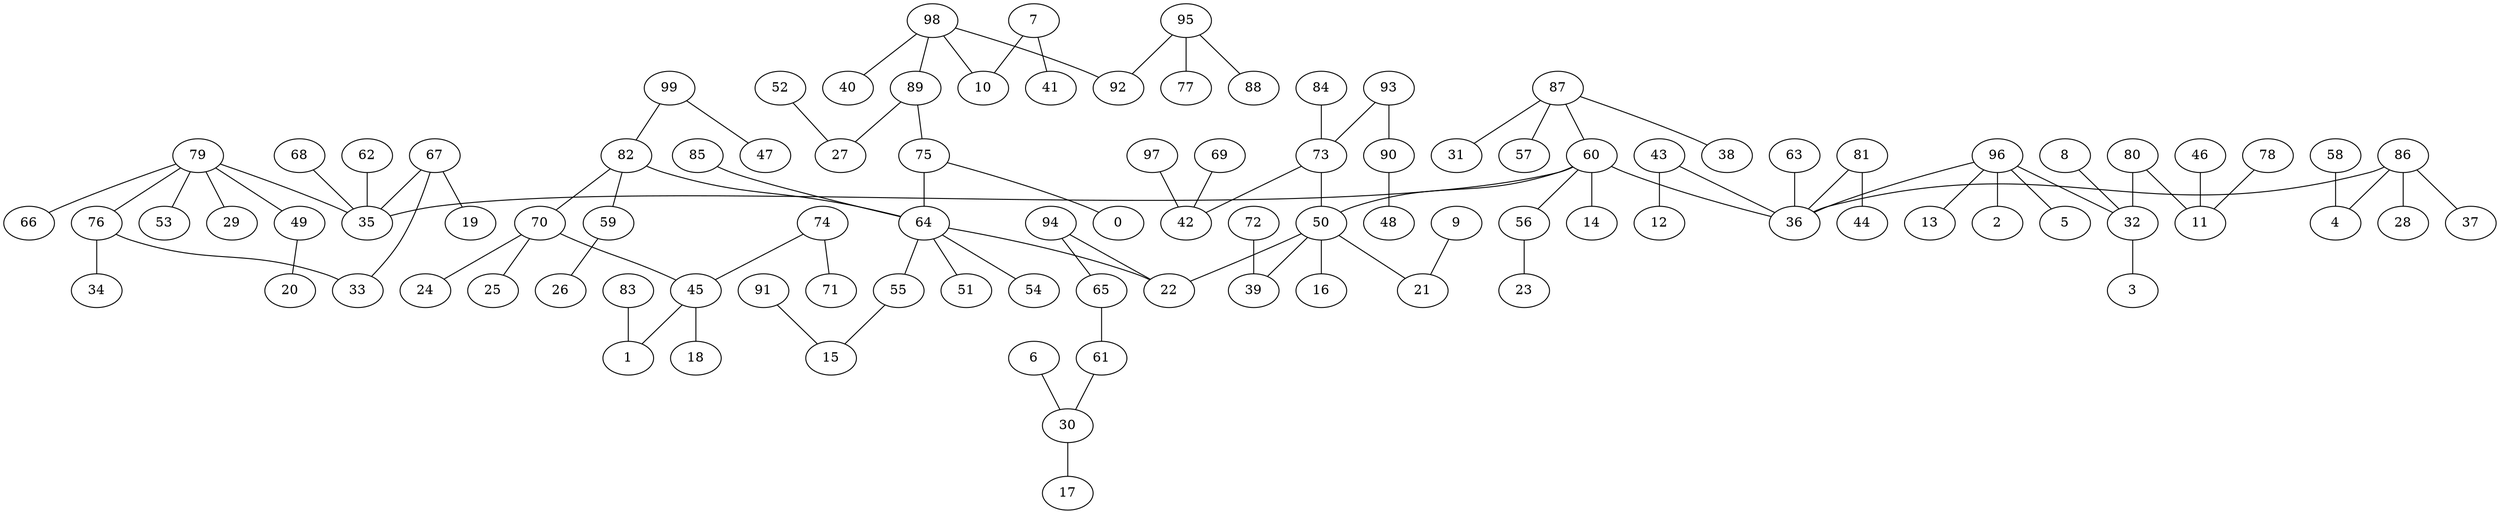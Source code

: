 digraph GG_graph {

subgraph G_graph {
edge [color = black]
"63" -> "36" [dir = none]
"72" -> "39" [dir = none]
"97" -> "42" [dir = none]
"91" -> "15" [dir = none]
"78" -> "11" [dir = none]
"83" -> "1" [dir = none]
"6" -> "30" [dir = none]
"58" -> "4" [dir = none]
"30" -> "17" [dir = none]
"84" -> "73" [dir = none]
"9" -> "21" [dir = none]
"99" -> "47" [dir = none]
"99" -> "82" [dir = none]
"82" -> "70" [dir = none]
"82" -> "59" [dir = none]
"82" -> "64" [dir = none]
"98" -> "10" [dir = none]
"98" -> "40" [dir = none]
"98" -> "92" [dir = none]
"98" -> "89" [dir = none]
"89" -> "27" [dir = none]
"89" -> "75" [dir = none]
"87" -> "38" [dir = none]
"87" -> "31" [dir = none]
"87" -> "57" [dir = none]
"87" -> "60" [dir = none]
"8" -> "32" [dir = none]
"64" -> "51" [dir = none]
"64" -> "54" [dir = none]
"64" -> "55" [dir = none]
"64" -> "22" [dir = none]
"60" -> "14" [dir = none]
"60" -> "35" [dir = none]
"60" -> "36" [dir = none]
"60" -> "56" [dir = none]
"60" -> "50" [dir = none]
"7" -> "41" [dir = none]
"7" -> "10" [dir = none]
"65" -> "61" [dir = none]
"73" -> "42" [dir = none]
"73" -> "50" [dir = none]
"75" -> "0" [dir = none]
"75" -> "64" [dir = none]
"79" -> "29" [dir = none]
"79" -> "66" [dir = none]
"79" -> "76" [dir = none]
"79" -> "53" [dir = none]
"79" -> "49" [dir = none]
"79" -> "35" [dir = none]
"56" -> "23" [dir = none]
"43" -> "12" [dir = none]
"43" -> "36" [dir = none]
"96" -> "5" [dir = none]
"96" -> "13" [dir = none]
"96" -> "32" [dir = none]
"96" -> "2" [dir = none]
"96" -> "36" [dir = none]
"94" -> "65" [dir = none]
"94" -> "22" [dir = none]
"85" -> "64" [dir = none]
"93" -> "90" [dir = none]
"93" -> "73" [dir = none]
"32" -> "3" [dir = none]
"62" -> "35" [dir = none]
"55" -> "15" [dir = none]
"45" -> "18" [dir = none]
"45" -> "1" [dir = none]
"80" -> "11" [dir = none]
"80" -> "32" [dir = none]
"49" -> "20" [dir = none]
"74" -> "71" [dir = none]
"74" -> "45" [dir = none]
"61" -> "30" [dir = none]
"50" -> "21" [dir = none]
"50" -> "16" [dir = none]
"50" -> "39" [dir = none]
"50" -> "22" [dir = none]
"59" -> "26" [dir = none]
"67" -> "19" [dir = none]
"67" -> "35" [dir = none]
"68" -> "35" [dir = none]
"70" -> "24" [dir = none]
"70" -> "25" [dir = none]
"70" -> "45" [dir = none]
"86" -> "4" [dir = none]
"86" -> "28" [dir = none]
"86" -> "37" [dir = none]
"86" -> "36" [dir = none]
"95" -> "77" [dir = none]
"95" -> "88" [dir = none]
"95" -> "92" [dir = none]
"69" -> "42" [dir = none]
"81" -> "44" [dir = none]
"81" -> "36" [dir = none]
"52" -> "27" [dir = none]
"76" -> "34" [dir = none]
"76" -> "33" [dir = none]
"90" -> "48" [dir = none]
"46" -> "11" [dir = none]
"67" -> "33" [dir = none]
}

}
